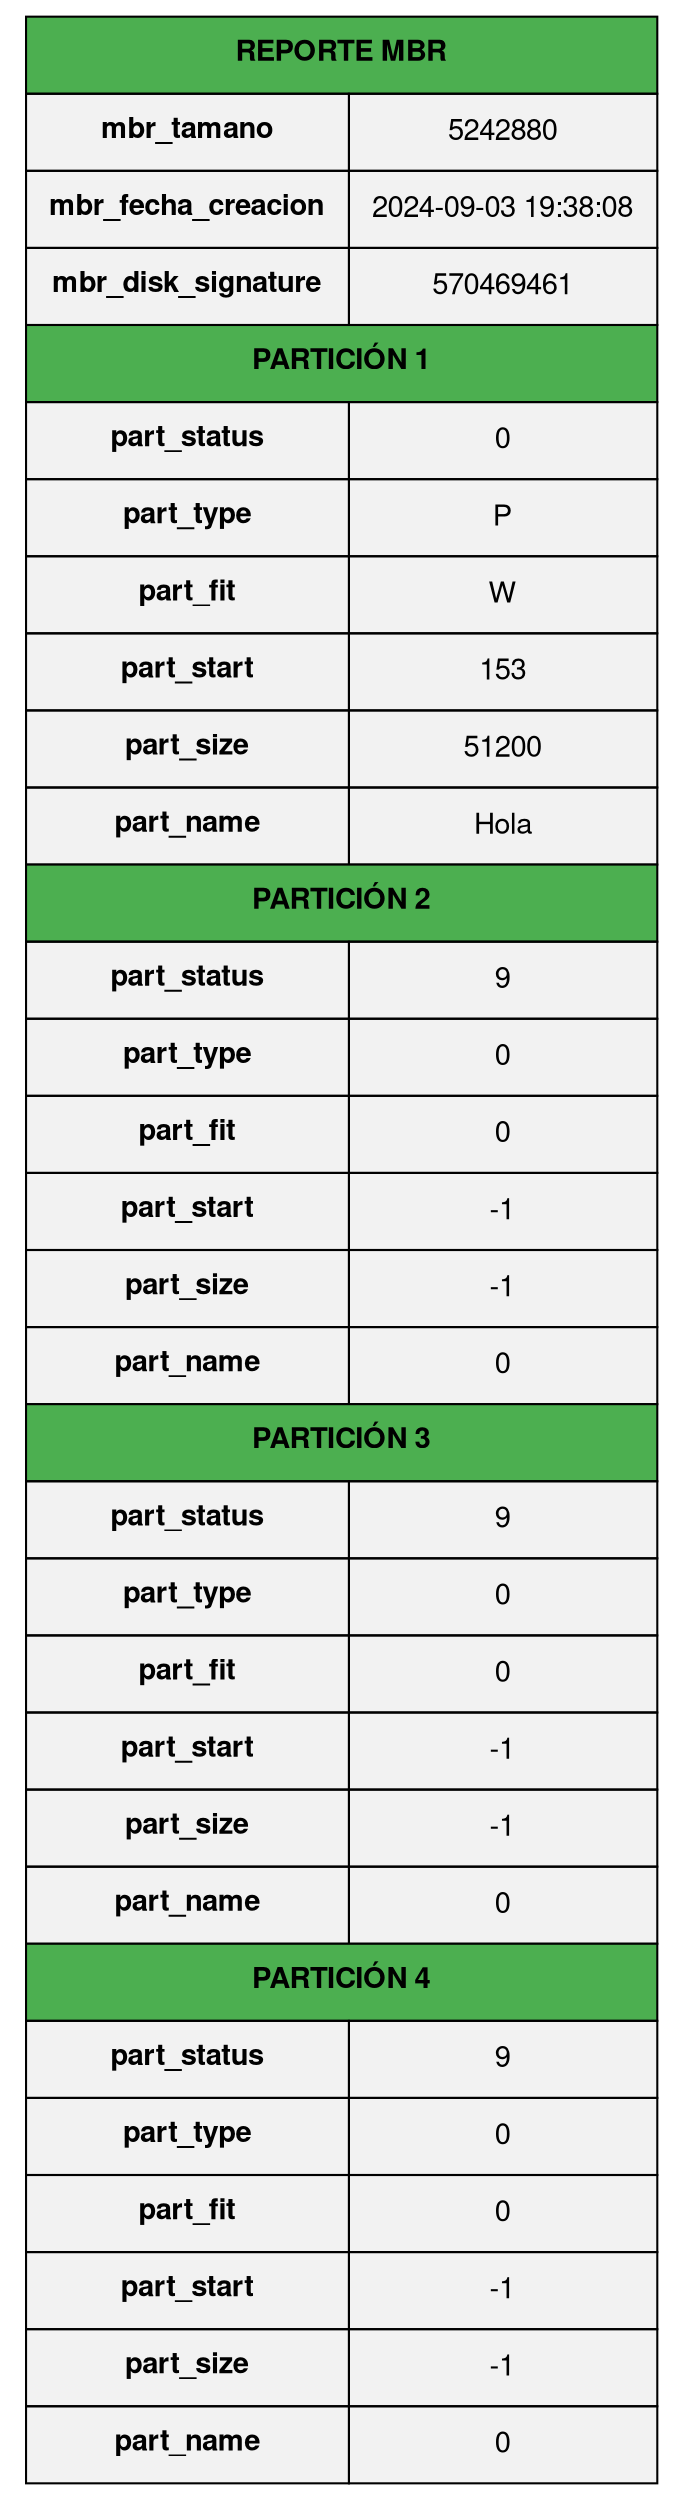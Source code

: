 digraph G {
        node [shape=plaintext, fontname="Helvetica, Arial, sans-serif"]
        tabla [label=<
            <table border="0" cellborder="1" cellspacing="0" cellpadding="10" bgcolor="#f2f2f2">
                <tr><td colspan="2" bgcolor="#4CAF50" align="center"><b>REPORTE MBR</b></td></tr>
                <tr bgcolor="#dddddd"><td><b>mbr_tamano</b></td><td>5242880</td></tr>
                <tr><td><b>mbr_fecha_creacion</b></td><td>2024-09-03 19:38:08</td></tr>
                <tr bgcolor="#dddddd"><td><b>mbr_disk_signature</b></td><td>570469461</td></tr>
            
				<tr><td colspan="2" bgcolor="#4CAF50" align="center"><b>PARTICIÓN 1</b></td></tr>
				<tr bgcolor="#eeeeee"><td><b>part_status</b></td><td>0</td></tr>
				<tr bgcolor="#ffffff"><td><b>part_type</b></td><td>P</td></tr>
				<tr bgcolor="#eeeeee"><td><b>part_fit</b></td><td>W</td></tr>
				<tr bgcolor="#ffffff"><td><b>part_start</b></td><td>153</td></tr>
				<tr bgcolor="#eeeeee"><td><b>part_size</b></td><td>51200</td></tr>
				<tr bgcolor="#ffffff"><td><b>part_name</b></td><td>Hola</td></tr>
			
				<tr><td colspan="2" bgcolor="#4CAF50" align="center"><b>PARTICIÓN 2</b></td></tr>
				<tr bgcolor="#ffffff"><td><b>part_status</b></td><td>9</td></tr>
				<tr bgcolor="#ffffff"><td><b>part_type</b></td><td>0</td></tr>
				<tr bgcolor="#ffffff"><td><b>part_fit</b></td><td>0</td></tr>
				<tr bgcolor="#ffffff"><td><b>part_start</b></td><td>-1</td></tr>
				<tr bgcolor="#ffffff"><td><b>part_size</b></td><td>-1</td></tr>
				<tr bgcolor="#ffffff"><td><b>part_name</b></td><td>0</td></tr>
			
				<tr><td colspan="2" bgcolor="#4CAF50" align="center"><b>PARTICIÓN 3</b></td></tr>
				<tr bgcolor="#eeeeee"><td><b>part_status</b></td><td>9</td></tr>
				<tr bgcolor="#ffffff"><td><b>part_type</b></td><td>0</td></tr>
				<tr bgcolor="#eeeeee"><td><b>part_fit</b></td><td>0</td></tr>
				<tr bgcolor="#ffffff"><td><b>part_start</b></td><td>-1</td></tr>
				<tr bgcolor="#eeeeee"><td><b>part_size</b></td><td>-1</td></tr>
				<tr bgcolor="#ffffff"><td><b>part_name</b></td><td>0</td></tr>
			
				<tr><td colspan="2" bgcolor="#4CAF50" align="center"><b>PARTICIÓN 4</b></td></tr>
				<tr bgcolor="#ffffff"><td><b>part_status</b></td><td>9</td></tr>
				<tr bgcolor="#ffffff"><td><b>part_type</b></td><td>0</td></tr>
				<tr bgcolor="#ffffff"><td><b>part_fit</b></td><td>0</td></tr>
				<tr bgcolor="#ffffff"><td><b>part_start</b></td><td>-1</td></tr>
				<tr bgcolor="#ffffff"><td><b>part_size</b></td><td>-1</td></tr>
				<tr bgcolor="#ffffff"><td><b>part_name</b></td><td>0</td></tr>
			</table>>] }